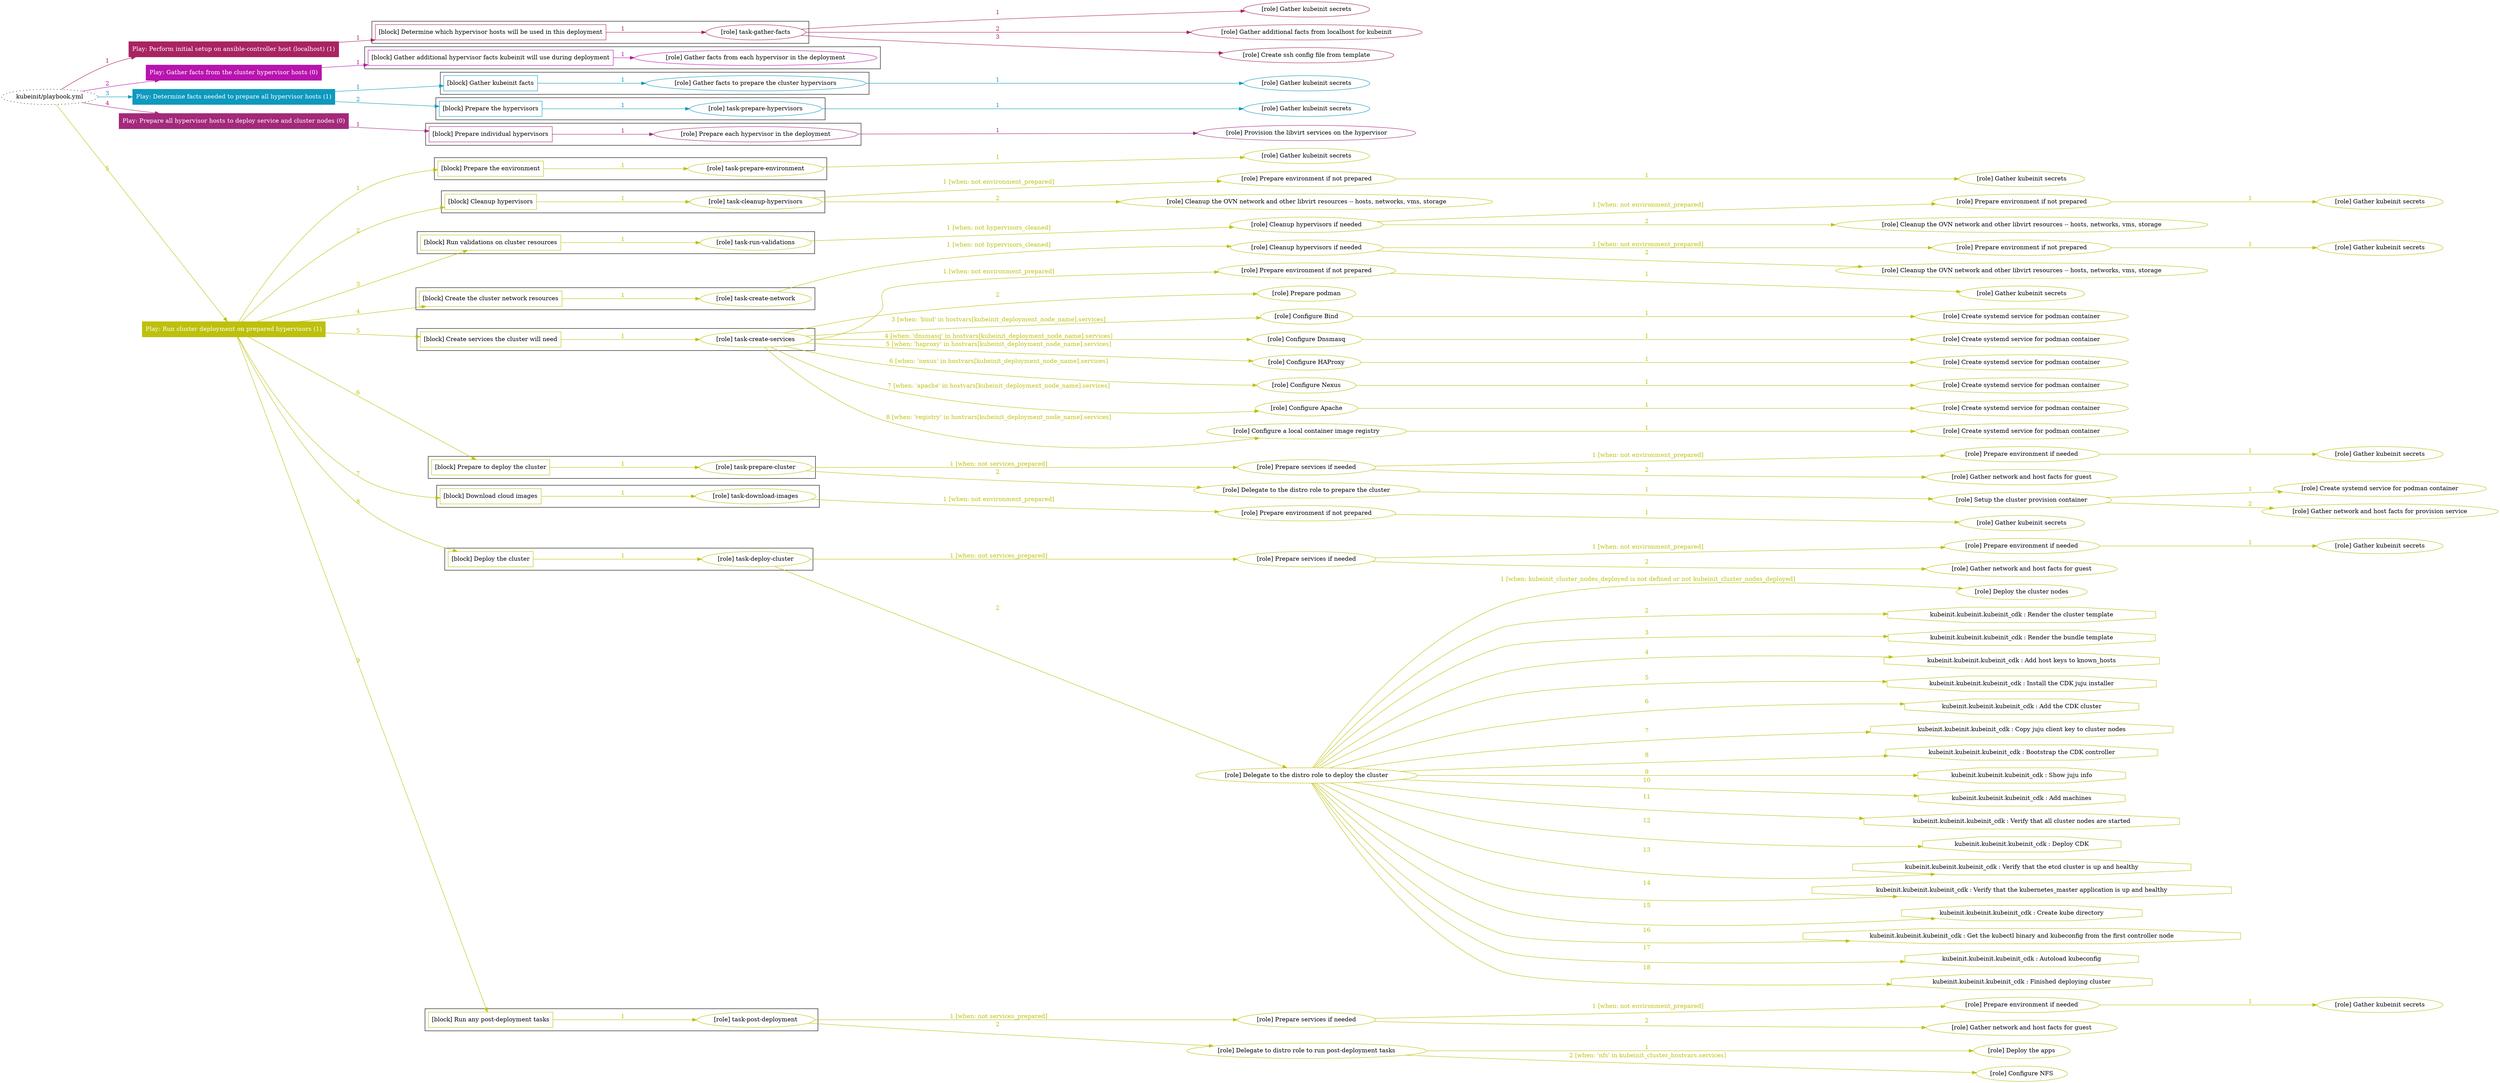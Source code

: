digraph {
	graph [concentrate=true ordering=in rankdir=LR ratio=fill]
	edge [esep=5 sep=10]
	"kubeinit/playbook.yml" [URL="/home/runner/work/kubeinit/kubeinit/kubeinit/playbook.yml" id=playbook_3fcdf271 style=dotted]
	play_389893bd [label="Play: Perform initial setup on ansible-controller host (localhost) (1)" URL="/home/runner/work/kubeinit/kubeinit/kubeinit/playbook.yml" color="#a92362" fontcolor="#ffffff" id=play_389893bd shape=box style=filled tooltip=localhost]
	"kubeinit/playbook.yml" -> play_389893bd [label="1 " color="#a92362" fontcolor="#a92362" id=edge_676e2ea2 labeltooltip="1 " tooltip="1 "]
	subgraph "Gather kubeinit secrets" {
		role_5e752535 [label="[role] Gather kubeinit secrets" URL="/home/runner/.ansible/collections/ansible_collections/kubeinit/kubeinit/roles/kubeinit_prepare/tasks/build_hypervisors_group.yml" color="#a92362" id=role_5e752535 tooltip="Gather kubeinit secrets"]
	}
	subgraph "Gather additional facts from localhost for kubeinit" {
		role_c03839a0 [label="[role] Gather additional facts from localhost for kubeinit" URL="/home/runner/.ansible/collections/ansible_collections/kubeinit/kubeinit/roles/kubeinit_prepare/tasks/build_hypervisors_group.yml" color="#a92362" id=role_c03839a0 tooltip="Gather additional facts from localhost for kubeinit"]
	}
	subgraph "Create ssh config file from template" {
		role_cd4abc69 [label="[role] Create ssh config file from template" URL="/home/runner/.ansible/collections/ansible_collections/kubeinit/kubeinit/roles/kubeinit_prepare/tasks/build_hypervisors_group.yml" color="#a92362" id=role_cd4abc69 tooltip="Create ssh config file from template"]
	}
	subgraph "task-gather-facts" {
		role_77b02370 [label="[role] task-gather-facts" URL="/home/runner/work/kubeinit/kubeinit/kubeinit/playbook.yml" color="#a92362" id=role_77b02370 tooltip="task-gather-facts"]
		role_77b02370 -> role_5e752535 [label="1 " color="#a92362" fontcolor="#a92362" id=edge_05def8f8 labeltooltip="1 " tooltip="1 "]
		role_77b02370 -> role_c03839a0 [label="2 " color="#a92362" fontcolor="#a92362" id=edge_41216c58 labeltooltip="2 " tooltip="2 "]
		role_77b02370 -> role_cd4abc69 [label="3 " color="#a92362" fontcolor="#a92362" id=edge_1e57b045 labeltooltip="3 " tooltip="3 "]
	}
	subgraph "Play: Perform initial setup on ansible-controller host (localhost) (1)" {
		play_389893bd -> block_19431da0 [label=1 color="#a92362" fontcolor="#a92362" id=edge_4d34ca42 labeltooltip=1 tooltip=1]
		subgraph cluster_block_19431da0 {
			block_19431da0 [label="[block] Determine which hypervisor hosts will be used in this deployment" URL="/home/runner/work/kubeinit/kubeinit/kubeinit/playbook.yml" color="#a92362" id=block_19431da0 labeltooltip="Determine which hypervisor hosts will be used in this deployment" shape=box tooltip="Determine which hypervisor hosts will be used in this deployment"]
			block_19431da0 -> role_77b02370 [label="1 " color="#a92362" fontcolor="#a92362" id=edge_ccbb3cd1 labeltooltip="1 " tooltip="1 "]
		}
	}
	play_423b69cf [label="Play: Gather facts from the cluster hypervisor hosts (0)" URL="/home/runner/work/kubeinit/kubeinit/kubeinit/playbook.yml" color="#b814ae" fontcolor="#ffffff" id=play_423b69cf shape=box style=filled tooltip="Play: Gather facts from the cluster hypervisor hosts (0)"]
	"kubeinit/playbook.yml" -> play_423b69cf [label="2 " color="#b814ae" fontcolor="#b814ae" id=edge_b5b8f1a7 labeltooltip="2 " tooltip="2 "]
	subgraph "Gather facts from each hypervisor in the deployment" {
		role_ad5ec318 [label="[role] Gather facts from each hypervisor in the deployment" URL="/home/runner/work/kubeinit/kubeinit/kubeinit/playbook.yml" color="#b814ae" id=role_ad5ec318 tooltip="Gather facts from each hypervisor in the deployment"]
	}
	subgraph "Play: Gather facts from the cluster hypervisor hosts (0)" {
		play_423b69cf -> block_aa2053d4 [label=1 color="#b814ae" fontcolor="#b814ae" id=edge_389c34d1 labeltooltip=1 tooltip=1]
		subgraph cluster_block_aa2053d4 {
			block_aa2053d4 [label="[block] Gather additional hypervisor facts kubeinit will use during deployment" URL="/home/runner/work/kubeinit/kubeinit/kubeinit/playbook.yml" color="#b814ae" id=block_aa2053d4 labeltooltip="Gather additional hypervisor facts kubeinit will use during deployment" shape=box tooltip="Gather additional hypervisor facts kubeinit will use during deployment"]
			block_aa2053d4 -> role_ad5ec318 [label="1 " color="#b814ae" fontcolor="#b814ae" id=edge_ea3be55f labeltooltip="1 " tooltip="1 "]
		}
	}
	play_c480a712 [label="Play: Determine facts needed to prepare all hypervisor hosts (1)" URL="/home/runner/work/kubeinit/kubeinit/kubeinit/playbook.yml" color="#0e99be" fontcolor="#ffffff" id=play_c480a712 shape=box style=filled tooltip=localhost]
	"kubeinit/playbook.yml" -> play_c480a712 [label="3 " color="#0e99be" fontcolor="#0e99be" id=edge_41869873 labeltooltip="3 " tooltip="3 "]
	subgraph "Gather kubeinit secrets" {
		role_c3b9d64b [label="[role] Gather kubeinit secrets" URL="/home/runner/.ansible/collections/ansible_collections/kubeinit/kubeinit/roles/kubeinit_prepare/tasks/gather_kubeinit_facts.yml" color="#0e99be" id=role_c3b9d64b tooltip="Gather kubeinit secrets"]
	}
	subgraph "Gather facts to prepare the cluster hypervisors" {
		role_0294621d [label="[role] Gather facts to prepare the cluster hypervisors" URL="/home/runner/work/kubeinit/kubeinit/kubeinit/playbook.yml" color="#0e99be" id=role_0294621d tooltip="Gather facts to prepare the cluster hypervisors"]
		role_0294621d -> role_c3b9d64b [label="1 " color="#0e99be" fontcolor="#0e99be" id=edge_1d6b1414 labeltooltip="1 " tooltip="1 "]
	}
	subgraph "Gather kubeinit secrets" {
		role_587f3e1f [label="[role] Gather kubeinit secrets" URL="/home/runner/.ansible/collections/ansible_collections/kubeinit/kubeinit/roles/kubeinit_prepare/tasks/gather_kubeinit_facts.yml" color="#0e99be" id=role_587f3e1f tooltip="Gather kubeinit secrets"]
	}
	subgraph "task-prepare-hypervisors" {
		role_6ff4dce3 [label="[role] task-prepare-hypervisors" URL="/home/runner/work/kubeinit/kubeinit/kubeinit/playbook.yml" color="#0e99be" id=role_6ff4dce3 tooltip="task-prepare-hypervisors"]
		role_6ff4dce3 -> role_587f3e1f [label="1 " color="#0e99be" fontcolor="#0e99be" id=edge_d94e7491 labeltooltip="1 " tooltip="1 "]
	}
	subgraph "Play: Determine facts needed to prepare all hypervisor hosts (1)" {
		play_c480a712 -> block_781ede66 [label=1 color="#0e99be" fontcolor="#0e99be" id=edge_382f65f2 labeltooltip=1 tooltip=1]
		subgraph cluster_block_781ede66 {
			block_781ede66 [label="[block] Gather kubeinit facts" URL="/home/runner/work/kubeinit/kubeinit/kubeinit/playbook.yml" color="#0e99be" id=block_781ede66 labeltooltip="Gather kubeinit facts" shape=box tooltip="Gather kubeinit facts"]
			block_781ede66 -> role_0294621d [label="1 " color="#0e99be" fontcolor="#0e99be" id=edge_371ca5db labeltooltip="1 " tooltip="1 "]
		}
		play_c480a712 -> block_2a6937db [label=2 color="#0e99be" fontcolor="#0e99be" id=edge_cb08a725 labeltooltip=2 tooltip=2]
		subgraph cluster_block_2a6937db {
			block_2a6937db [label="[block] Prepare the hypervisors" URL="/home/runner/work/kubeinit/kubeinit/kubeinit/playbook.yml" color="#0e99be" id=block_2a6937db labeltooltip="Prepare the hypervisors" shape=box tooltip="Prepare the hypervisors"]
			block_2a6937db -> role_6ff4dce3 [label="1 " color="#0e99be" fontcolor="#0e99be" id=edge_554c4e33 labeltooltip="1 " tooltip="1 "]
		}
	}
	play_b1759126 [label="Play: Prepare all hypervisor hosts to deploy service and cluster nodes (0)" URL="/home/runner/work/kubeinit/kubeinit/kubeinit/playbook.yml" color="#a3297b" fontcolor="#ffffff" id=play_b1759126 shape=box style=filled tooltip="Play: Prepare all hypervisor hosts to deploy service and cluster nodes (0)"]
	"kubeinit/playbook.yml" -> play_b1759126 [label="4 " color="#a3297b" fontcolor="#a3297b" id=edge_fee80a44 labeltooltip="4 " tooltip="4 "]
	subgraph "Provision the libvirt services on the hypervisor" {
		role_b3029db8 [label="[role] Provision the libvirt services on the hypervisor" URL="/home/runner/.ansible/collections/ansible_collections/kubeinit/kubeinit/roles/kubeinit_prepare/tasks/prepare_hypervisor.yml" color="#a3297b" id=role_b3029db8 tooltip="Provision the libvirt services on the hypervisor"]
	}
	subgraph "Prepare each hypervisor in the deployment" {
		role_ad3322b7 [label="[role] Prepare each hypervisor in the deployment" URL="/home/runner/work/kubeinit/kubeinit/kubeinit/playbook.yml" color="#a3297b" id=role_ad3322b7 tooltip="Prepare each hypervisor in the deployment"]
		role_ad3322b7 -> role_b3029db8 [label="1 " color="#a3297b" fontcolor="#a3297b" id=edge_1c44dd18 labeltooltip="1 " tooltip="1 "]
	}
	subgraph "Play: Prepare all hypervisor hosts to deploy service and cluster nodes (0)" {
		play_b1759126 -> block_de474ef2 [label=1 color="#a3297b" fontcolor="#a3297b" id=edge_c448de7c labeltooltip=1 tooltip=1]
		subgraph cluster_block_de474ef2 {
			block_de474ef2 [label="[block] Prepare individual hypervisors" URL="/home/runner/work/kubeinit/kubeinit/kubeinit/playbook.yml" color="#a3297b" id=block_de474ef2 labeltooltip="Prepare individual hypervisors" shape=box tooltip="Prepare individual hypervisors"]
			block_de474ef2 -> role_ad3322b7 [label="1 " color="#a3297b" fontcolor="#a3297b" id=edge_62cb90fd labeltooltip="1 " tooltip="1 "]
		}
	}
	play_4895c669 [label="Play: Run cluster deployment on prepared hypervisors (1)" URL="/home/runner/work/kubeinit/kubeinit/kubeinit/playbook.yml" color="#bdc00c" fontcolor="#ffffff" id=play_4895c669 shape=box style=filled tooltip=localhost]
	"kubeinit/playbook.yml" -> play_4895c669 [label="5 " color="#bdc00c" fontcolor="#bdc00c" id=edge_2d7911cf labeltooltip="5 " tooltip="5 "]
	subgraph "Gather kubeinit secrets" {
		role_27a8e994 [label="[role] Gather kubeinit secrets" URL="/home/runner/.ansible/collections/ansible_collections/kubeinit/kubeinit/roles/kubeinit_prepare/tasks/gather_kubeinit_facts.yml" color="#bdc00c" id=role_27a8e994 tooltip="Gather kubeinit secrets"]
	}
	subgraph "task-prepare-environment" {
		role_900c94dd [label="[role] task-prepare-environment" URL="/home/runner/work/kubeinit/kubeinit/kubeinit/playbook.yml" color="#bdc00c" id=role_900c94dd tooltip="task-prepare-environment"]
		role_900c94dd -> role_27a8e994 [label="1 " color="#bdc00c" fontcolor="#bdc00c" id=edge_3abe891b labeltooltip="1 " tooltip="1 "]
	}
	subgraph "Gather kubeinit secrets" {
		role_fc841351 [label="[role] Gather kubeinit secrets" URL="/home/runner/.ansible/collections/ansible_collections/kubeinit/kubeinit/roles/kubeinit_prepare/tasks/gather_kubeinit_facts.yml" color="#bdc00c" id=role_fc841351 tooltip="Gather kubeinit secrets"]
	}
	subgraph "Prepare environment if not prepared" {
		role_4d1c06b5 [label="[role] Prepare environment if not prepared" URL="/home/runner/.ansible/collections/ansible_collections/kubeinit/kubeinit/roles/kubeinit_prepare/tasks/cleanup_hypervisors.yml" color="#bdc00c" id=role_4d1c06b5 tooltip="Prepare environment if not prepared"]
		role_4d1c06b5 -> role_fc841351 [label="1 " color="#bdc00c" fontcolor="#bdc00c" id=edge_52311b7d labeltooltip="1 " tooltip="1 "]
	}
	subgraph "Cleanup the OVN network and other libvirt resources -- hosts, networks, vms, storage" {
		role_56da66a7 [label="[role] Cleanup the OVN network and other libvirt resources -- hosts, networks, vms, storage" URL="/home/runner/.ansible/collections/ansible_collections/kubeinit/kubeinit/roles/kubeinit_prepare/tasks/cleanup_hypervisors.yml" color="#bdc00c" id=role_56da66a7 tooltip="Cleanup the OVN network and other libvirt resources -- hosts, networks, vms, storage"]
	}
	subgraph "task-cleanup-hypervisors" {
		role_4611ec4f [label="[role] task-cleanup-hypervisors" URL="/home/runner/work/kubeinit/kubeinit/kubeinit/playbook.yml" color="#bdc00c" id=role_4611ec4f tooltip="task-cleanup-hypervisors"]
		role_4611ec4f -> role_4d1c06b5 [label="1 [when: not environment_prepared]" color="#bdc00c" fontcolor="#bdc00c" id=edge_e51d1329 labeltooltip="1 [when: not environment_prepared]" tooltip="1 [when: not environment_prepared]"]
		role_4611ec4f -> role_56da66a7 [label="2 " color="#bdc00c" fontcolor="#bdc00c" id=edge_9e891f2d labeltooltip="2 " tooltip="2 "]
	}
	subgraph "Gather kubeinit secrets" {
		role_11de7ecc [label="[role] Gather kubeinit secrets" URL="/home/runner/.ansible/collections/ansible_collections/kubeinit/kubeinit/roles/kubeinit_prepare/tasks/gather_kubeinit_facts.yml" color="#bdc00c" id=role_11de7ecc tooltip="Gather kubeinit secrets"]
	}
	subgraph "Prepare environment if not prepared" {
		role_e8432401 [label="[role] Prepare environment if not prepared" URL="/home/runner/.ansible/collections/ansible_collections/kubeinit/kubeinit/roles/kubeinit_prepare/tasks/cleanup_hypervisors.yml" color="#bdc00c" id=role_e8432401 tooltip="Prepare environment if not prepared"]
		role_e8432401 -> role_11de7ecc [label="1 " color="#bdc00c" fontcolor="#bdc00c" id=edge_3a4f619e labeltooltip="1 " tooltip="1 "]
	}
	subgraph "Cleanup the OVN network and other libvirt resources -- hosts, networks, vms, storage" {
		role_1669e5c1 [label="[role] Cleanup the OVN network and other libvirt resources -- hosts, networks, vms, storage" URL="/home/runner/.ansible/collections/ansible_collections/kubeinit/kubeinit/roles/kubeinit_prepare/tasks/cleanup_hypervisors.yml" color="#bdc00c" id=role_1669e5c1 tooltip="Cleanup the OVN network and other libvirt resources -- hosts, networks, vms, storage"]
	}
	subgraph "Cleanup hypervisors if needed" {
		role_825ad691 [label="[role] Cleanup hypervisors if needed" URL="/home/runner/.ansible/collections/ansible_collections/kubeinit/kubeinit/roles/kubeinit_validations/tasks/main.yml" color="#bdc00c" id=role_825ad691 tooltip="Cleanup hypervisors if needed"]
		role_825ad691 -> role_e8432401 [label="1 [when: not environment_prepared]" color="#bdc00c" fontcolor="#bdc00c" id=edge_33086cb2 labeltooltip="1 [when: not environment_prepared]" tooltip="1 [when: not environment_prepared]"]
		role_825ad691 -> role_1669e5c1 [label="2 " color="#bdc00c" fontcolor="#bdc00c" id=edge_39c53d25 labeltooltip="2 " tooltip="2 "]
	}
	subgraph "task-run-validations" {
		role_92a9627e [label="[role] task-run-validations" URL="/home/runner/work/kubeinit/kubeinit/kubeinit/playbook.yml" color="#bdc00c" id=role_92a9627e tooltip="task-run-validations"]
		role_92a9627e -> role_825ad691 [label="1 [when: not hypervisors_cleaned]" color="#bdc00c" fontcolor="#bdc00c" id=edge_5d2013ef labeltooltip="1 [when: not hypervisors_cleaned]" tooltip="1 [when: not hypervisors_cleaned]"]
	}
	subgraph "Gather kubeinit secrets" {
		role_511c4d21 [label="[role] Gather kubeinit secrets" URL="/home/runner/.ansible/collections/ansible_collections/kubeinit/kubeinit/roles/kubeinit_prepare/tasks/gather_kubeinit_facts.yml" color="#bdc00c" id=role_511c4d21 tooltip="Gather kubeinit secrets"]
	}
	subgraph "Prepare environment if not prepared" {
		role_a23e5f2b [label="[role] Prepare environment if not prepared" URL="/home/runner/.ansible/collections/ansible_collections/kubeinit/kubeinit/roles/kubeinit_prepare/tasks/cleanup_hypervisors.yml" color="#bdc00c" id=role_a23e5f2b tooltip="Prepare environment if not prepared"]
		role_a23e5f2b -> role_511c4d21 [label="1 " color="#bdc00c" fontcolor="#bdc00c" id=edge_e2b68ce9 labeltooltip="1 " tooltip="1 "]
	}
	subgraph "Cleanup the OVN network and other libvirt resources -- hosts, networks, vms, storage" {
		role_a2b97cc1 [label="[role] Cleanup the OVN network and other libvirt resources -- hosts, networks, vms, storage" URL="/home/runner/.ansible/collections/ansible_collections/kubeinit/kubeinit/roles/kubeinit_prepare/tasks/cleanup_hypervisors.yml" color="#bdc00c" id=role_a2b97cc1 tooltip="Cleanup the OVN network and other libvirt resources -- hosts, networks, vms, storage"]
	}
	subgraph "Cleanup hypervisors if needed" {
		role_4f92e638 [label="[role] Cleanup hypervisors if needed" URL="/home/runner/.ansible/collections/ansible_collections/kubeinit/kubeinit/roles/kubeinit_libvirt/tasks/create_network.yml" color="#bdc00c" id=role_4f92e638 tooltip="Cleanup hypervisors if needed"]
		role_4f92e638 -> role_a23e5f2b [label="1 [when: not environment_prepared]" color="#bdc00c" fontcolor="#bdc00c" id=edge_57b6245f labeltooltip="1 [when: not environment_prepared]" tooltip="1 [when: not environment_prepared]"]
		role_4f92e638 -> role_a2b97cc1 [label="2 " color="#bdc00c" fontcolor="#bdc00c" id=edge_8d17851e labeltooltip="2 " tooltip="2 "]
	}
	subgraph "task-create-network" {
		role_b31035da [label="[role] task-create-network" URL="/home/runner/work/kubeinit/kubeinit/kubeinit/playbook.yml" color="#bdc00c" id=role_b31035da tooltip="task-create-network"]
		role_b31035da -> role_4f92e638 [label="1 [when: not hypervisors_cleaned]" color="#bdc00c" fontcolor="#bdc00c" id=edge_85f407cc labeltooltip="1 [when: not hypervisors_cleaned]" tooltip="1 [when: not hypervisors_cleaned]"]
	}
	subgraph "Gather kubeinit secrets" {
		role_c551aeff [label="[role] Gather kubeinit secrets" URL="/home/runner/.ansible/collections/ansible_collections/kubeinit/kubeinit/roles/kubeinit_prepare/tasks/gather_kubeinit_facts.yml" color="#bdc00c" id=role_c551aeff tooltip="Gather kubeinit secrets"]
	}
	subgraph "Prepare environment if not prepared" {
		role_22a37e8a [label="[role] Prepare environment if not prepared" URL="/home/runner/.ansible/collections/ansible_collections/kubeinit/kubeinit/roles/kubeinit_services/tasks/main.yml" color="#bdc00c" id=role_22a37e8a tooltip="Prepare environment if not prepared"]
		role_22a37e8a -> role_c551aeff [label="1 " color="#bdc00c" fontcolor="#bdc00c" id=edge_f2001705 labeltooltip="1 " tooltip="1 "]
	}
	subgraph "Prepare podman" {
		role_83b906d1 [label="[role] Prepare podman" URL="/home/runner/.ansible/collections/ansible_collections/kubeinit/kubeinit/roles/kubeinit_services/tasks/00_create_service_pod.yml" color="#bdc00c" id=role_83b906d1 tooltip="Prepare podman"]
	}
	subgraph "Create systemd service for podman container" {
		role_979ff7e0 [label="[role] Create systemd service for podman container" URL="/home/runner/.ansible/collections/ansible_collections/kubeinit/kubeinit/roles/kubeinit_bind/tasks/main.yml" color="#bdc00c" id=role_979ff7e0 tooltip="Create systemd service for podman container"]
	}
	subgraph "Configure Bind" {
		role_d0aae71e [label="[role] Configure Bind" URL="/home/runner/.ansible/collections/ansible_collections/kubeinit/kubeinit/roles/kubeinit_services/tasks/start_services_containers.yml" color="#bdc00c" id=role_d0aae71e tooltip="Configure Bind"]
		role_d0aae71e -> role_979ff7e0 [label="1 " color="#bdc00c" fontcolor="#bdc00c" id=edge_582c957b labeltooltip="1 " tooltip="1 "]
	}
	subgraph "Create systemd service for podman container" {
		role_6fd07598 [label="[role] Create systemd service for podman container" URL="/home/runner/.ansible/collections/ansible_collections/kubeinit/kubeinit/roles/kubeinit_dnsmasq/tasks/main.yml" color="#bdc00c" id=role_6fd07598 tooltip="Create systemd service for podman container"]
	}
	subgraph "Configure Dnsmasq" {
		role_d27f3e54 [label="[role] Configure Dnsmasq" URL="/home/runner/.ansible/collections/ansible_collections/kubeinit/kubeinit/roles/kubeinit_services/tasks/start_services_containers.yml" color="#bdc00c" id=role_d27f3e54 tooltip="Configure Dnsmasq"]
		role_d27f3e54 -> role_6fd07598 [label="1 " color="#bdc00c" fontcolor="#bdc00c" id=edge_d6a367e7 labeltooltip="1 " tooltip="1 "]
	}
	subgraph "Create systemd service for podman container" {
		role_03dba26b [label="[role] Create systemd service for podman container" URL="/home/runner/.ansible/collections/ansible_collections/kubeinit/kubeinit/roles/kubeinit_haproxy/tasks/main.yml" color="#bdc00c" id=role_03dba26b tooltip="Create systemd service for podman container"]
	}
	subgraph "Configure HAProxy" {
		role_93fdefe5 [label="[role] Configure HAProxy" URL="/home/runner/.ansible/collections/ansible_collections/kubeinit/kubeinit/roles/kubeinit_services/tasks/start_services_containers.yml" color="#bdc00c" id=role_93fdefe5 tooltip="Configure HAProxy"]
		role_93fdefe5 -> role_03dba26b [label="1 " color="#bdc00c" fontcolor="#bdc00c" id=edge_efbe4570 labeltooltip="1 " tooltip="1 "]
	}
	subgraph "Create systemd service for podman container" {
		role_289086c7 [label="[role] Create systemd service for podman container" URL="/home/runner/.ansible/collections/ansible_collections/kubeinit/kubeinit/roles/kubeinit_nexus/tasks/main.yml" color="#bdc00c" id=role_289086c7 tooltip="Create systemd service for podman container"]
	}
	subgraph "Configure Nexus" {
		role_f8bf0f89 [label="[role] Configure Nexus" URL="/home/runner/.ansible/collections/ansible_collections/kubeinit/kubeinit/roles/kubeinit_services/tasks/start_services_containers.yml" color="#bdc00c" id=role_f8bf0f89 tooltip="Configure Nexus"]
		role_f8bf0f89 -> role_289086c7 [label="1 " color="#bdc00c" fontcolor="#bdc00c" id=edge_23efc9fc labeltooltip="1 " tooltip="1 "]
	}
	subgraph "Create systemd service for podman container" {
		role_a9738a31 [label="[role] Create systemd service for podman container" URL="/home/runner/.ansible/collections/ansible_collections/kubeinit/kubeinit/roles/kubeinit_apache/tasks/main.yml" color="#bdc00c" id=role_a9738a31 tooltip="Create systemd service for podman container"]
	}
	subgraph "Configure Apache" {
		role_5a851903 [label="[role] Configure Apache" URL="/home/runner/.ansible/collections/ansible_collections/kubeinit/kubeinit/roles/kubeinit_services/tasks/start_services_containers.yml" color="#bdc00c" id=role_5a851903 tooltip="Configure Apache"]
		role_5a851903 -> role_a9738a31 [label="1 " color="#bdc00c" fontcolor="#bdc00c" id=edge_63b1053d labeltooltip="1 " tooltip="1 "]
	}
	subgraph "Create systemd service for podman container" {
		role_984a6c6a [label="[role] Create systemd service for podman container" URL="/home/runner/.ansible/collections/ansible_collections/kubeinit/kubeinit/roles/kubeinit_registry/tasks/main.yml" color="#bdc00c" id=role_984a6c6a tooltip="Create systemd service for podman container"]
	}
	subgraph "Configure a local container image registry" {
		role_19d9d264 [label="[role] Configure a local container image registry" URL="/home/runner/.ansible/collections/ansible_collections/kubeinit/kubeinit/roles/kubeinit_services/tasks/start_services_containers.yml" color="#bdc00c" id=role_19d9d264 tooltip="Configure a local container image registry"]
		role_19d9d264 -> role_984a6c6a [label="1 " color="#bdc00c" fontcolor="#bdc00c" id=edge_d1a23b60 labeltooltip="1 " tooltip="1 "]
	}
	subgraph "task-create-services" {
		role_7b276418 [label="[role] task-create-services" URL="/home/runner/work/kubeinit/kubeinit/kubeinit/playbook.yml" color="#bdc00c" id=role_7b276418 tooltip="task-create-services"]
		role_7b276418 -> role_22a37e8a [label="1 [when: not environment_prepared]" color="#bdc00c" fontcolor="#bdc00c" id=edge_2ff6e0f1 labeltooltip="1 [when: not environment_prepared]" tooltip="1 [when: not environment_prepared]"]
		role_7b276418 -> role_83b906d1 [label="2 " color="#bdc00c" fontcolor="#bdc00c" id=edge_ef07e0d4 labeltooltip="2 " tooltip="2 "]
		role_7b276418 -> role_d0aae71e [label="3 [when: 'bind' in hostvars[kubeinit_deployment_node_name].services]" color="#bdc00c" fontcolor="#bdc00c" id=edge_bb23aa1f labeltooltip="3 [when: 'bind' in hostvars[kubeinit_deployment_node_name].services]" tooltip="3 [when: 'bind' in hostvars[kubeinit_deployment_node_name].services]"]
		role_7b276418 -> role_d27f3e54 [label="4 [when: 'dnsmasq' in hostvars[kubeinit_deployment_node_name].services]" color="#bdc00c" fontcolor="#bdc00c" id=edge_4ad26ce8 labeltooltip="4 [when: 'dnsmasq' in hostvars[kubeinit_deployment_node_name].services]" tooltip="4 [when: 'dnsmasq' in hostvars[kubeinit_deployment_node_name].services]"]
		role_7b276418 -> role_93fdefe5 [label="5 [when: 'haproxy' in hostvars[kubeinit_deployment_node_name].services]" color="#bdc00c" fontcolor="#bdc00c" id=edge_31272684 labeltooltip="5 [when: 'haproxy' in hostvars[kubeinit_deployment_node_name].services]" tooltip="5 [when: 'haproxy' in hostvars[kubeinit_deployment_node_name].services]"]
		role_7b276418 -> role_f8bf0f89 [label="6 [when: 'nexus' in hostvars[kubeinit_deployment_node_name].services]" color="#bdc00c" fontcolor="#bdc00c" id=edge_33035c9a labeltooltip="6 [when: 'nexus' in hostvars[kubeinit_deployment_node_name].services]" tooltip="6 [when: 'nexus' in hostvars[kubeinit_deployment_node_name].services]"]
		role_7b276418 -> role_5a851903 [label="7 [when: 'apache' in hostvars[kubeinit_deployment_node_name].services]" color="#bdc00c" fontcolor="#bdc00c" id=edge_beb98803 labeltooltip="7 [when: 'apache' in hostvars[kubeinit_deployment_node_name].services]" tooltip="7 [when: 'apache' in hostvars[kubeinit_deployment_node_name].services]"]
		role_7b276418 -> role_19d9d264 [label="8 [when: 'registry' in hostvars[kubeinit_deployment_node_name].services]" color="#bdc00c" fontcolor="#bdc00c" id=edge_3752f685 labeltooltip="8 [when: 'registry' in hostvars[kubeinit_deployment_node_name].services]" tooltip="8 [when: 'registry' in hostvars[kubeinit_deployment_node_name].services]"]
	}
	subgraph "Gather kubeinit secrets" {
		role_747c5d01 [label="[role] Gather kubeinit secrets" URL="/home/runner/.ansible/collections/ansible_collections/kubeinit/kubeinit/roles/kubeinit_prepare/tasks/gather_kubeinit_facts.yml" color="#bdc00c" id=role_747c5d01 tooltip="Gather kubeinit secrets"]
	}
	subgraph "Prepare environment if needed" {
		role_af67cb64 [label="[role] Prepare environment if needed" URL="/home/runner/.ansible/collections/ansible_collections/kubeinit/kubeinit/roles/kubeinit_services/tasks/prepare_services.yml" color="#bdc00c" id=role_af67cb64 tooltip="Prepare environment if needed"]
		role_af67cb64 -> role_747c5d01 [label="1 " color="#bdc00c" fontcolor="#bdc00c" id=edge_7793708a labeltooltip="1 " tooltip="1 "]
	}
	subgraph "Gather network and host facts for guest" {
		role_95f6bfb2 [label="[role] Gather network and host facts for guest" URL="/home/runner/.ansible/collections/ansible_collections/kubeinit/kubeinit/roles/kubeinit_services/tasks/prepare_services.yml" color="#bdc00c" id=role_95f6bfb2 tooltip="Gather network and host facts for guest"]
	}
	subgraph "Prepare services if needed" {
		role_d0a4856a [label="[role] Prepare services if needed" URL="/home/runner/.ansible/collections/ansible_collections/kubeinit/kubeinit/roles/kubeinit_prepare/tasks/prepare_cluster.yml" color="#bdc00c" id=role_d0a4856a tooltip="Prepare services if needed"]
		role_d0a4856a -> role_af67cb64 [label="1 [when: not environment_prepared]" color="#bdc00c" fontcolor="#bdc00c" id=edge_8250ccd9 labeltooltip="1 [when: not environment_prepared]" tooltip="1 [when: not environment_prepared]"]
		role_d0a4856a -> role_95f6bfb2 [label="2 " color="#bdc00c" fontcolor="#bdc00c" id=edge_2727cb32 labeltooltip="2 " tooltip="2 "]
	}
	subgraph "Create systemd service for podman container" {
		role_1e5a008b [label="[role] Create systemd service for podman container" URL="/home/runner/.ansible/collections/ansible_collections/kubeinit/kubeinit/roles/kubeinit_services/tasks/create_provision_container.yml" color="#bdc00c" id=role_1e5a008b tooltip="Create systemd service for podman container"]
	}
	subgraph "Gather network and host facts for provision service" {
		role_39ae9fd2 [label="[role] Gather network and host facts for provision service" URL="/home/runner/.ansible/collections/ansible_collections/kubeinit/kubeinit/roles/kubeinit_services/tasks/create_provision_container.yml" color="#bdc00c" id=role_39ae9fd2 tooltip="Gather network and host facts for provision service"]
	}
	subgraph "Setup the cluster provision container" {
		role_df644b6f [label="[role] Setup the cluster provision container" URL="/home/runner/.ansible/collections/ansible_collections/kubeinit/kubeinit/roles/kubeinit_cdk/tasks/prepare_cluster.yml" color="#bdc00c" id=role_df644b6f tooltip="Setup the cluster provision container"]
		role_df644b6f -> role_1e5a008b [label="1 " color="#bdc00c" fontcolor="#bdc00c" id=edge_2408e71b labeltooltip="1 " tooltip="1 "]
		role_df644b6f -> role_39ae9fd2 [label="2 " color="#bdc00c" fontcolor="#bdc00c" id=edge_2a39c49f labeltooltip="2 " tooltip="2 "]
	}
	subgraph "Delegate to the distro role to prepare the cluster" {
		role_e0c7cdcb [label="[role] Delegate to the distro role to prepare the cluster" URL="/home/runner/.ansible/collections/ansible_collections/kubeinit/kubeinit/roles/kubeinit_prepare/tasks/prepare_cluster.yml" color="#bdc00c" id=role_e0c7cdcb tooltip="Delegate to the distro role to prepare the cluster"]
		role_e0c7cdcb -> role_df644b6f [label="1 " color="#bdc00c" fontcolor="#bdc00c" id=edge_3bfabd2a labeltooltip="1 " tooltip="1 "]
	}
	subgraph "task-prepare-cluster" {
		role_fadfa35c [label="[role] task-prepare-cluster" URL="/home/runner/work/kubeinit/kubeinit/kubeinit/playbook.yml" color="#bdc00c" id=role_fadfa35c tooltip="task-prepare-cluster"]
		role_fadfa35c -> role_d0a4856a [label="1 [when: not services_prepared]" color="#bdc00c" fontcolor="#bdc00c" id=edge_81ff386d labeltooltip="1 [when: not services_prepared]" tooltip="1 [when: not services_prepared]"]
		role_fadfa35c -> role_e0c7cdcb [label="2 " color="#bdc00c" fontcolor="#bdc00c" id=edge_291977ea labeltooltip="2 " tooltip="2 "]
	}
	subgraph "Gather kubeinit secrets" {
		role_90e451fc [label="[role] Gather kubeinit secrets" URL="/home/runner/.ansible/collections/ansible_collections/kubeinit/kubeinit/roles/kubeinit_prepare/tasks/gather_kubeinit_facts.yml" color="#bdc00c" id=role_90e451fc tooltip="Gather kubeinit secrets"]
	}
	subgraph "Prepare environment if not prepared" {
		role_a16d7897 [label="[role] Prepare environment if not prepared" URL="/home/runner/.ansible/collections/ansible_collections/kubeinit/kubeinit/roles/kubeinit_libvirt/tasks/download_cloud_images.yml" color="#bdc00c" id=role_a16d7897 tooltip="Prepare environment if not prepared"]
		role_a16d7897 -> role_90e451fc [label="1 " color="#bdc00c" fontcolor="#bdc00c" id=edge_d521c374 labeltooltip="1 " tooltip="1 "]
	}
	subgraph "task-download-images" {
		role_03e4bdcb [label="[role] task-download-images" URL="/home/runner/work/kubeinit/kubeinit/kubeinit/playbook.yml" color="#bdc00c" id=role_03e4bdcb tooltip="task-download-images"]
		role_03e4bdcb -> role_a16d7897 [label="1 [when: not environment_prepared]" color="#bdc00c" fontcolor="#bdc00c" id=edge_4a3fcbc6 labeltooltip="1 [when: not environment_prepared]" tooltip="1 [when: not environment_prepared]"]
	}
	subgraph "Gather kubeinit secrets" {
		role_4b08c23b [label="[role] Gather kubeinit secrets" URL="/home/runner/.ansible/collections/ansible_collections/kubeinit/kubeinit/roles/kubeinit_prepare/tasks/gather_kubeinit_facts.yml" color="#bdc00c" id=role_4b08c23b tooltip="Gather kubeinit secrets"]
	}
	subgraph "Prepare environment if needed" {
		role_54990f6a [label="[role] Prepare environment if needed" URL="/home/runner/.ansible/collections/ansible_collections/kubeinit/kubeinit/roles/kubeinit_services/tasks/prepare_services.yml" color="#bdc00c" id=role_54990f6a tooltip="Prepare environment if needed"]
		role_54990f6a -> role_4b08c23b [label="1 " color="#bdc00c" fontcolor="#bdc00c" id=edge_98aafdb8 labeltooltip="1 " tooltip="1 "]
	}
	subgraph "Gather network and host facts for guest" {
		role_81eb544b [label="[role] Gather network and host facts for guest" URL="/home/runner/.ansible/collections/ansible_collections/kubeinit/kubeinit/roles/kubeinit_services/tasks/prepare_services.yml" color="#bdc00c" id=role_81eb544b tooltip="Gather network and host facts for guest"]
	}
	subgraph "Prepare services if needed" {
		role_d72d0884 [label="[role] Prepare services if needed" URL="/home/runner/.ansible/collections/ansible_collections/kubeinit/kubeinit/roles/kubeinit_prepare/tasks/deploy_cluster.yml" color="#bdc00c" id=role_d72d0884 tooltip="Prepare services if needed"]
		role_d72d0884 -> role_54990f6a [label="1 [when: not environment_prepared]" color="#bdc00c" fontcolor="#bdc00c" id=edge_1490116d labeltooltip="1 [when: not environment_prepared]" tooltip="1 [when: not environment_prepared]"]
		role_d72d0884 -> role_81eb544b [label="2 " color="#bdc00c" fontcolor="#bdc00c" id=edge_e520101e labeltooltip="2 " tooltip="2 "]
	}
	subgraph "Deploy the cluster nodes" {
		role_2b3f9eaa [label="[role] Deploy the cluster nodes" URL="/home/runner/.ansible/collections/ansible_collections/kubeinit/kubeinit/roles/kubeinit_cdk/tasks/main.yml" color="#bdc00c" id=role_2b3f9eaa tooltip="Deploy the cluster nodes"]
	}
	subgraph "Delegate to the distro role to deploy the cluster" {
		role_b3cd1072 [label="[role] Delegate to the distro role to deploy the cluster" URL="/home/runner/.ansible/collections/ansible_collections/kubeinit/kubeinit/roles/kubeinit_prepare/tasks/deploy_cluster.yml" color="#bdc00c" id=role_b3cd1072 tooltip="Delegate to the distro role to deploy the cluster"]
		role_b3cd1072 -> role_2b3f9eaa [label="1 [when: kubeinit_cluster_nodes_deployed is not defined or not kubeinit_cluster_nodes_deployed]" color="#bdc00c" fontcolor="#bdc00c" id=edge_449aeb34 labeltooltip="1 [when: kubeinit_cluster_nodes_deployed is not defined or not kubeinit_cluster_nodes_deployed]" tooltip="1 [when: kubeinit_cluster_nodes_deployed is not defined or not kubeinit_cluster_nodes_deployed]"]
		task_10bf123a [label="kubeinit.kubeinit.kubeinit_cdk : Render the cluster template" URL="/home/runner/.ansible/collections/ansible_collections/kubeinit/kubeinit/roles/kubeinit_cdk/tasks/main.yml" color="#bdc00c" id=task_10bf123a shape=octagon tooltip="kubeinit.kubeinit.kubeinit_cdk : Render the cluster template"]
		role_b3cd1072 -> task_10bf123a [label="2 " color="#bdc00c" fontcolor="#bdc00c" id=edge_8662041e labeltooltip="2 " tooltip="2 "]
		task_74eb5c9c [label="kubeinit.kubeinit.kubeinit_cdk : Render the bundle template" URL="/home/runner/.ansible/collections/ansible_collections/kubeinit/kubeinit/roles/kubeinit_cdk/tasks/main.yml" color="#bdc00c" id=task_74eb5c9c shape=octagon tooltip="kubeinit.kubeinit.kubeinit_cdk : Render the bundle template"]
		role_b3cd1072 -> task_74eb5c9c [label="3 " color="#bdc00c" fontcolor="#bdc00c" id=edge_345053ee labeltooltip="3 " tooltip="3 "]
		task_2b236648 [label="kubeinit.kubeinit.kubeinit_cdk : Add host keys to known_hosts" URL="/home/runner/.ansible/collections/ansible_collections/kubeinit/kubeinit/roles/kubeinit_cdk/tasks/main.yml" color="#bdc00c" id=task_2b236648 shape=octagon tooltip="kubeinit.kubeinit.kubeinit_cdk : Add host keys to known_hosts"]
		role_b3cd1072 -> task_2b236648 [label="4 " color="#bdc00c" fontcolor="#bdc00c" id=edge_e2749aab labeltooltip="4 " tooltip="4 "]
		task_4e8c7a9d [label="kubeinit.kubeinit.kubeinit_cdk : Install the CDK juju installer" URL="/home/runner/.ansible/collections/ansible_collections/kubeinit/kubeinit/roles/kubeinit_cdk/tasks/main.yml" color="#bdc00c" id=task_4e8c7a9d shape=octagon tooltip="kubeinit.kubeinit.kubeinit_cdk : Install the CDK juju installer"]
		role_b3cd1072 -> task_4e8c7a9d [label="5 " color="#bdc00c" fontcolor="#bdc00c" id=edge_9930b5ed labeltooltip="5 " tooltip="5 "]
		task_66b043fe [label="kubeinit.kubeinit.kubeinit_cdk : Add the CDK cluster" URL="/home/runner/.ansible/collections/ansible_collections/kubeinit/kubeinit/roles/kubeinit_cdk/tasks/main.yml" color="#bdc00c" id=task_66b043fe shape=octagon tooltip="kubeinit.kubeinit.kubeinit_cdk : Add the CDK cluster"]
		role_b3cd1072 -> task_66b043fe [label="6 " color="#bdc00c" fontcolor="#bdc00c" id=edge_654a17cc labeltooltip="6 " tooltip="6 "]
		task_9160e71b [label="kubeinit.kubeinit.kubeinit_cdk : Copy juju client key to cluster nodes" URL="/home/runner/.ansible/collections/ansible_collections/kubeinit/kubeinit/roles/kubeinit_cdk/tasks/main.yml" color="#bdc00c" id=task_9160e71b shape=octagon tooltip="kubeinit.kubeinit.kubeinit_cdk : Copy juju client key to cluster nodes"]
		role_b3cd1072 -> task_9160e71b [label="7 " color="#bdc00c" fontcolor="#bdc00c" id=edge_fb9b4bf4 labeltooltip="7 " tooltip="7 "]
		task_c9bcda54 [label="kubeinit.kubeinit.kubeinit_cdk : Bootstrap the CDK controller" URL="/home/runner/.ansible/collections/ansible_collections/kubeinit/kubeinit/roles/kubeinit_cdk/tasks/main.yml" color="#bdc00c" id=task_c9bcda54 shape=octagon tooltip="kubeinit.kubeinit.kubeinit_cdk : Bootstrap the CDK controller"]
		role_b3cd1072 -> task_c9bcda54 [label="8 " color="#bdc00c" fontcolor="#bdc00c" id=edge_d83498c7 labeltooltip="8 " tooltip="8 "]
		task_c7349b0f [label="kubeinit.kubeinit.kubeinit_cdk : Show juju info" URL="/home/runner/.ansible/collections/ansible_collections/kubeinit/kubeinit/roles/kubeinit_cdk/tasks/main.yml" color="#bdc00c" id=task_c7349b0f shape=octagon tooltip="kubeinit.kubeinit.kubeinit_cdk : Show juju info"]
		role_b3cd1072 -> task_c7349b0f [label="9 " color="#bdc00c" fontcolor="#bdc00c" id=edge_935058a8 labeltooltip="9 " tooltip="9 "]
		task_b214f455 [label="kubeinit.kubeinit.kubeinit_cdk : Add machines" URL="/home/runner/.ansible/collections/ansible_collections/kubeinit/kubeinit/roles/kubeinit_cdk/tasks/main.yml" color="#bdc00c" id=task_b214f455 shape=octagon tooltip="kubeinit.kubeinit.kubeinit_cdk : Add machines"]
		role_b3cd1072 -> task_b214f455 [label="10 " color="#bdc00c" fontcolor="#bdc00c" id=edge_3eb98240 labeltooltip="10 " tooltip="10 "]
		task_e4ac9c53 [label="kubeinit.kubeinit.kubeinit_cdk : Verify that all cluster nodes are started" URL="/home/runner/.ansible/collections/ansible_collections/kubeinit/kubeinit/roles/kubeinit_cdk/tasks/main.yml" color="#bdc00c" id=task_e4ac9c53 shape=octagon tooltip="kubeinit.kubeinit.kubeinit_cdk : Verify that all cluster nodes are started"]
		role_b3cd1072 -> task_e4ac9c53 [label="11 " color="#bdc00c" fontcolor="#bdc00c" id=edge_310f6158 labeltooltip="11 " tooltip="11 "]
		task_0fca85ea [label="kubeinit.kubeinit.kubeinit_cdk : Deploy CDK" URL="/home/runner/.ansible/collections/ansible_collections/kubeinit/kubeinit/roles/kubeinit_cdk/tasks/main.yml" color="#bdc00c" id=task_0fca85ea shape=octagon tooltip="kubeinit.kubeinit.kubeinit_cdk : Deploy CDK"]
		role_b3cd1072 -> task_0fca85ea [label="12 " color="#bdc00c" fontcolor="#bdc00c" id=edge_ebf17202 labeltooltip="12 " tooltip="12 "]
		task_d49699d9 [label="kubeinit.kubeinit.kubeinit_cdk : Verify that the etcd cluster is up and healthy" URL="/home/runner/.ansible/collections/ansible_collections/kubeinit/kubeinit/roles/kubeinit_cdk/tasks/main.yml" color="#bdc00c" id=task_d49699d9 shape=octagon tooltip="kubeinit.kubeinit.kubeinit_cdk : Verify that the etcd cluster is up and healthy"]
		role_b3cd1072 -> task_d49699d9 [label="13 " color="#bdc00c" fontcolor="#bdc00c" id=edge_ca6fa630 labeltooltip="13 " tooltip="13 "]
		task_ba0f7ff5 [label="kubeinit.kubeinit.kubeinit_cdk : Verify that the kubernetes_master application is up and healthy" URL="/home/runner/.ansible/collections/ansible_collections/kubeinit/kubeinit/roles/kubeinit_cdk/tasks/main.yml" color="#bdc00c" id=task_ba0f7ff5 shape=octagon tooltip="kubeinit.kubeinit.kubeinit_cdk : Verify that the kubernetes_master application is up and healthy"]
		role_b3cd1072 -> task_ba0f7ff5 [label="14 " color="#bdc00c" fontcolor="#bdc00c" id=edge_d23570bb labeltooltip="14 " tooltip="14 "]
		task_f3aeff50 [label="kubeinit.kubeinit.kubeinit_cdk : Create kube directory" URL="/home/runner/.ansible/collections/ansible_collections/kubeinit/kubeinit/roles/kubeinit_cdk/tasks/main.yml" color="#bdc00c" id=task_f3aeff50 shape=octagon tooltip="kubeinit.kubeinit.kubeinit_cdk : Create kube directory"]
		role_b3cd1072 -> task_f3aeff50 [label="15 " color="#bdc00c" fontcolor="#bdc00c" id=edge_cde36e71 labeltooltip="15 " tooltip="15 "]
		task_8af453e8 [label="kubeinit.kubeinit.kubeinit_cdk : Get the kubectl binary and kubeconfig from the first controller node" URL="/home/runner/.ansible/collections/ansible_collections/kubeinit/kubeinit/roles/kubeinit_cdk/tasks/main.yml" color="#bdc00c" id=task_8af453e8 shape=octagon tooltip="kubeinit.kubeinit.kubeinit_cdk : Get the kubectl binary and kubeconfig from the first controller node"]
		role_b3cd1072 -> task_8af453e8 [label="16 " color="#bdc00c" fontcolor="#bdc00c" id=edge_cc224e22 labeltooltip="16 " tooltip="16 "]
		task_7fe42213 [label="kubeinit.kubeinit.kubeinit_cdk : Autoload kubeconfig" URL="/home/runner/.ansible/collections/ansible_collections/kubeinit/kubeinit/roles/kubeinit_cdk/tasks/main.yml" color="#bdc00c" id=task_7fe42213 shape=octagon tooltip="kubeinit.kubeinit.kubeinit_cdk : Autoload kubeconfig"]
		role_b3cd1072 -> task_7fe42213 [label="17 " color="#bdc00c" fontcolor="#bdc00c" id=edge_927341c0 labeltooltip="17 " tooltip="17 "]
		task_b2124f27 [label="kubeinit.kubeinit.kubeinit_cdk : Finished deploying cluster" URL="/home/runner/.ansible/collections/ansible_collections/kubeinit/kubeinit/roles/kubeinit_cdk/tasks/main.yml" color="#bdc00c" id=task_b2124f27 shape=octagon tooltip="kubeinit.kubeinit.kubeinit_cdk : Finished deploying cluster"]
		role_b3cd1072 -> task_b2124f27 [label="18 " color="#bdc00c" fontcolor="#bdc00c" id=edge_f1eeb9d9 labeltooltip="18 " tooltip="18 "]
	}
	subgraph "task-deploy-cluster" {
		role_10675d12 [label="[role] task-deploy-cluster" URL="/home/runner/work/kubeinit/kubeinit/kubeinit/playbook.yml" color="#bdc00c" id=role_10675d12 tooltip="task-deploy-cluster"]
		role_10675d12 -> role_d72d0884 [label="1 [when: not services_prepared]" color="#bdc00c" fontcolor="#bdc00c" id=edge_97d3e6b3 labeltooltip="1 [when: not services_prepared]" tooltip="1 [when: not services_prepared]"]
		role_10675d12 -> role_b3cd1072 [label="2 " color="#bdc00c" fontcolor="#bdc00c" id=edge_910f9ac2 labeltooltip="2 " tooltip="2 "]
	}
	subgraph "Gather kubeinit secrets" {
		role_1a12b5d2 [label="[role] Gather kubeinit secrets" URL="/home/runner/.ansible/collections/ansible_collections/kubeinit/kubeinit/roles/kubeinit_prepare/tasks/gather_kubeinit_facts.yml" color="#bdc00c" id=role_1a12b5d2 tooltip="Gather kubeinit secrets"]
	}
	subgraph "Prepare environment if needed" {
		role_603bc7f4 [label="[role] Prepare environment if needed" URL="/home/runner/.ansible/collections/ansible_collections/kubeinit/kubeinit/roles/kubeinit_services/tasks/prepare_services.yml" color="#bdc00c" id=role_603bc7f4 tooltip="Prepare environment if needed"]
		role_603bc7f4 -> role_1a12b5d2 [label="1 " color="#bdc00c" fontcolor="#bdc00c" id=edge_d51df12b labeltooltip="1 " tooltip="1 "]
	}
	subgraph "Gather network and host facts for guest" {
		role_22148f0d [label="[role] Gather network and host facts for guest" URL="/home/runner/.ansible/collections/ansible_collections/kubeinit/kubeinit/roles/kubeinit_services/tasks/prepare_services.yml" color="#bdc00c" id=role_22148f0d tooltip="Gather network and host facts for guest"]
	}
	subgraph "Prepare services if needed" {
		role_3d9ae65d [label="[role] Prepare services if needed" URL="/home/runner/.ansible/collections/ansible_collections/kubeinit/kubeinit/roles/kubeinit_prepare/tasks/post_deployment.yml" color="#bdc00c" id=role_3d9ae65d tooltip="Prepare services if needed"]
		role_3d9ae65d -> role_603bc7f4 [label="1 [when: not environment_prepared]" color="#bdc00c" fontcolor="#bdc00c" id=edge_08fc98f5 labeltooltip="1 [when: not environment_prepared]" tooltip="1 [when: not environment_prepared]"]
		role_3d9ae65d -> role_22148f0d [label="2 " color="#bdc00c" fontcolor="#bdc00c" id=edge_71cc7da1 labeltooltip="2 " tooltip="2 "]
	}
	subgraph "Deploy the apps" {
		role_a7250108 [label="[role] Deploy the apps" URL="/home/runner/.ansible/collections/ansible_collections/kubeinit/kubeinit/roles/kubeinit_cdk/tasks/post_deployment_tasks.yml" color="#bdc00c" id=role_a7250108 tooltip="Deploy the apps"]
	}
	subgraph "Configure NFS" {
		role_8c95d03a [label="[role] Configure NFS" URL="/home/runner/.ansible/collections/ansible_collections/kubeinit/kubeinit/roles/kubeinit_cdk/tasks/post_deployment_tasks.yml" color="#bdc00c" id=role_8c95d03a tooltip="Configure NFS"]
	}
	subgraph "Delegate to distro role to run post-deployment tasks" {
		role_d4437259 [label="[role] Delegate to distro role to run post-deployment tasks" URL="/home/runner/.ansible/collections/ansible_collections/kubeinit/kubeinit/roles/kubeinit_prepare/tasks/post_deployment.yml" color="#bdc00c" id=role_d4437259 tooltip="Delegate to distro role to run post-deployment tasks"]
		role_d4437259 -> role_a7250108 [label="1 " color="#bdc00c" fontcolor="#bdc00c" id=edge_610d26f8 labeltooltip="1 " tooltip="1 "]
		role_d4437259 -> role_8c95d03a [label="2 [when: 'nfs' in kubeinit_cluster_hostvars.services]" color="#bdc00c" fontcolor="#bdc00c" id=edge_9d83c671 labeltooltip="2 [when: 'nfs' in kubeinit_cluster_hostvars.services]" tooltip="2 [when: 'nfs' in kubeinit_cluster_hostvars.services]"]
	}
	subgraph "task-post-deployment" {
		role_fb7455d3 [label="[role] task-post-deployment" URL="/home/runner/work/kubeinit/kubeinit/kubeinit/playbook.yml" color="#bdc00c" id=role_fb7455d3 tooltip="task-post-deployment"]
		role_fb7455d3 -> role_3d9ae65d [label="1 [when: not services_prepared]" color="#bdc00c" fontcolor="#bdc00c" id=edge_88143d00 labeltooltip="1 [when: not services_prepared]" tooltip="1 [when: not services_prepared]"]
		role_fb7455d3 -> role_d4437259 [label="2 " color="#bdc00c" fontcolor="#bdc00c" id=edge_498505cc labeltooltip="2 " tooltip="2 "]
	}
	subgraph "Play: Run cluster deployment on prepared hypervisors (1)" {
		play_4895c669 -> block_19a1d7d5 [label=1 color="#bdc00c" fontcolor="#bdc00c" id=edge_95533e72 labeltooltip=1 tooltip=1]
		subgraph cluster_block_19a1d7d5 {
			block_19a1d7d5 [label="[block] Prepare the environment" URL="/home/runner/work/kubeinit/kubeinit/kubeinit/playbook.yml" color="#bdc00c" id=block_19a1d7d5 labeltooltip="Prepare the environment" shape=box tooltip="Prepare the environment"]
			block_19a1d7d5 -> role_900c94dd [label="1 " color="#bdc00c" fontcolor="#bdc00c" id=edge_cde29bdb labeltooltip="1 " tooltip="1 "]
		}
		play_4895c669 -> block_ffc45528 [label=2 color="#bdc00c" fontcolor="#bdc00c" id=edge_45cbe647 labeltooltip=2 tooltip=2]
		subgraph cluster_block_ffc45528 {
			block_ffc45528 [label="[block] Cleanup hypervisors" URL="/home/runner/work/kubeinit/kubeinit/kubeinit/playbook.yml" color="#bdc00c" id=block_ffc45528 labeltooltip="Cleanup hypervisors" shape=box tooltip="Cleanup hypervisors"]
			block_ffc45528 -> role_4611ec4f [label="1 " color="#bdc00c" fontcolor="#bdc00c" id=edge_d7c6ff4c labeltooltip="1 " tooltip="1 "]
		}
		play_4895c669 -> block_854bf5e8 [label=3 color="#bdc00c" fontcolor="#bdc00c" id=edge_56b8061e labeltooltip=3 tooltip=3]
		subgraph cluster_block_854bf5e8 {
			block_854bf5e8 [label="[block] Run validations on cluster resources" URL="/home/runner/work/kubeinit/kubeinit/kubeinit/playbook.yml" color="#bdc00c" id=block_854bf5e8 labeltooltip="Run validations on cluster resources" shape=box tooltip="Run validations on cluster resources"]
			block_854bf5e8 -> role_92a9627e [label="1 " color="#bdc00c" fontcolor="#bdc00c" id=edge_55ed800d labeltooltip="1 " tooltip="1 "]
		}
		play_4895c669 -> block_73a9d4e2 [label=4 color="#bdc00c" fontcolor="#bdc00c" id=edge_f0b64f5f labeltooltip=4 tooltip=4]
		subgraph cluster_block_73a9d4e2 {
			block_73a9d4e2 [label="[block] Create the cluster network resources" URL="/home/runner/work/kubeinit/kubeinit/kubeinit/playbook.yml" color="#bdc00c" id=block_73a9d4e2 labeltooltip="Create the cluster network resources" shape=box tooltip="Create the cluster network resources"]
			block_73a9d4e2 -> role_b31035da [label="1 " color="#bdc00c" fontcolor="#bdc00c" id=edge_cd9a6499 labeltooltip="1 " tooltip="1 "]
		}
		play_4895c669 -> block_f9d96ffa [label=5 color="#bdc00c" fontcolor="#bdc00c" id=edge_85914bf6 labeltooltip=5 tooltip=5]
		subgraph cluster_block_f9d96ffa {
			block_f9d96ffa [label="[block] Create services the cluster will need" URL="/home/runner/work/kubeinit/kubeinit/kubeinit/playbook.yml" color="#bdc00c" id=block_f9d96ffa labeltooltip="Create services the cluster will need" shape=box tooltip="Create services the cluster will need"]
			block_f9d96ffa -> role_7b276418 [label="1 " color="#bdc00c" fontcolor="#bdc00c" id=edge_a71a563f labeltooltip="1 " tooltip="1 "]
		}
		play_4895c669 -> block_6e7ce2df [label=6 color="#bdc00c" fontcolor="#bdc00c" id=edge_47b4538d labeltooltip=6 tooltip=6]
		subgraph cluster_block_6e7ce2df {
			block_6e7ce2df [label="[block] Prepare to deploy the cluster" URL="/home/runner/work/kubeinit/kubeinit/kubeinit/playbook.yml" color="#bdc00c" id=block_6e7ce2df labeltooltip="Prepare to deploy the cluster" shape=box tooltip="Prepare to deploy the cluster"]
			block_6e7ce2df -> role_fadfa35c [label="1 " color="#bdc00c" fontcolor="#bdc00c" id=edge_7c503bc4 labeltooltip="1 " tooltip="1 "]
		}
		play_4895c669 -> block_abdaac49 [label=7 color="#bdc00c" fontcolor="#bdc00c" id=edge_eecfb48c labeltooltip=7 tooltip=7]
		subgraph cluster_block_abdaac49 {
			block_abdaac49 [label="[block] Download cloud images" URL="/home/runner/work/kubeinit/kubeinit/kubeinit/playbook.yml" color="#bdc00c" id=block_abdaac49 labeltooltip="Download cloud images" shape=box tooltip="Download cloud images"]
			block_abdaac49 -> role_03e4bdcb [label="1 " color="#bdc00c" fontcolor="#bdc00c" id=edge_176181e3 labeltooltip="1 " tooltip="1 "]
		}
		play_4895c669 -> block_0b9fbbad [label=8 color="#bdc00c" fontcolor="#bdc00c" id=edge_9ffa96f3 labeltooltip=8 tooltip=8]
		subgraph cluster_block_0b9fbbad {
			block_0b9fbbad [label="[block] Deploy the cluster" URL="/home/runner/work/kubeinit/kubeinit/kubeinit/playbook.yml" color="#bdc00c" id=block_0b9fbbad labeltooltip="Deploy the cluster" shape=box tooltip="Deploy the cluster"]
			block_0b9fbbad -> role_10675d12 [label="1 " color="#bdc00c" fontcolor="#bdc00c" id=edge_f028107a labeltooltip="1 " tooltip="1 "]
		}
		play_4895c669 -> block_d1cd969a [label=9 color="#bdc00c" fontcolor="#bdc00c" id=edge_54ac0d98 labeltooltip=9 tooltip=9]
		subgraph cluster_block_d1cd969a {
			block_d1cd969a [label="[block] Run any post-deployment tasks" URL="/home/runner/work/kubeinit/kubeinit/kubeinit/playbook.yml" color="#bdc00c" id=block_d1cd969a labeltooltip="Run any post-deployment tasks" shape=box tooltip="Run any post-deployment tasks"]
			block_d1cd969a -> role_fb7455d3 [label="1 " color="#bdc00c" fontcolor="#bdc00c" id=edge_c5991494 labeltooltip="1 " tooltip="1 "]
		}
	}
}
